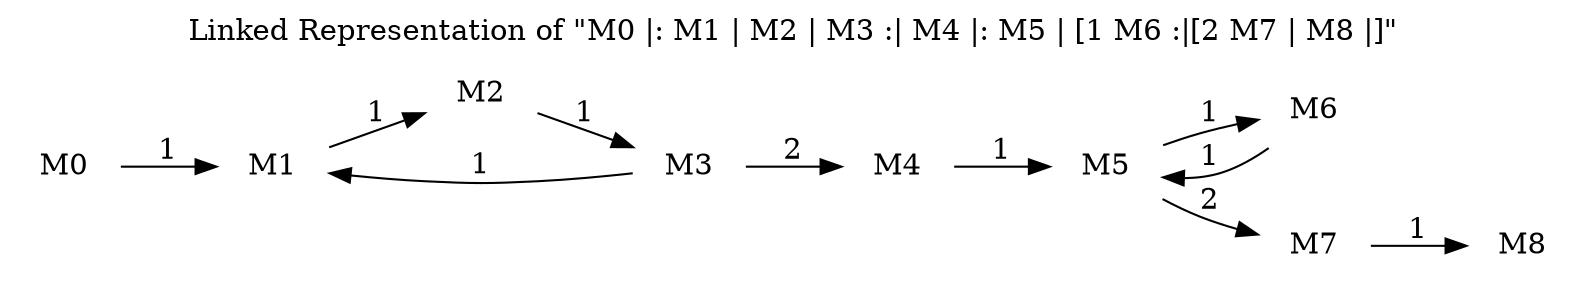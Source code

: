 digraph MeasureExample {
	// title
	labelloc="t";
	label="Linked Representation of \"M0 |: M1 | M2 | M3 :| M4 |: M5 | [1 M6 :|[2 M7 | M8 |]\"";
	rankdir="LR";
	M0 [ shape="none" ];
	M1 [ shape="none" ];
	M2 [ shape="none" ];
	M3 [ shape="none" ];
	M4 [ shape="none" ];
	M5 [ shape="none" ];
	M6 [ shape="none" ];
	M7 [ shape="none" ];
	M8 [ shape="none" ];
	M0 -> M1 [ label="1" ];
	M1 -> M2 [ label="1" ];
	M2 -> M3 [ label="1" ];
	M3 -> M1 [ label="1" ];
	M3 -> M4 [ label="2" ];
	M4 -> M5 [ label="1" ];
	M5 -> M6 [ label="1" ];
	M5 -> M7 [ label="2" ];
	M6 -> M5 [ label="1" ];
	M7 -> M8 [ label="1" ];
}
